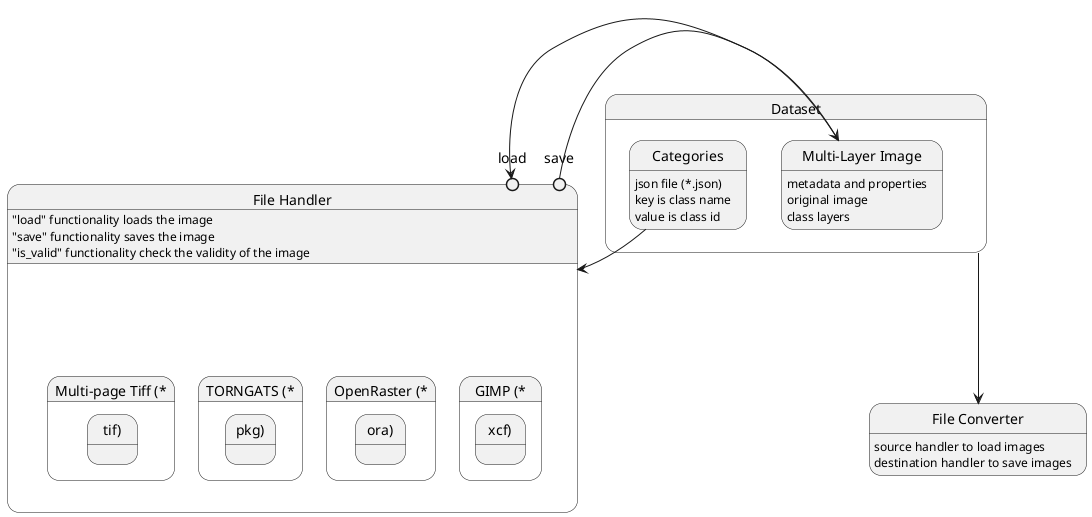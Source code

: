
@startuml Abstract Design

state Dataset {
    state "Multi-Layer Image" as data {
        data : metadata and properties
        data : original image
        data : class layers
    }
    state "Categories" as cats {
        cats : json file (*.json)
        cats : key is class name
        cats : value is class id
    }
}

state "File Handler" as handler {
    handler : "load" functionality loads the image
    handler : "save" functionality saves the image
    handler : "is_valid" functionality check the validity of the image

    state "GIMP (*.xcf)"
    state "OpenRaster (*.ora)"
    state "TORNGATS (*.pkg)"
    state "Multi-page Tiff (*.tif)"

    state load <<entryPoint>>
    state save <<entryPoint>>
}

data --> load
save -> data
cats --> handler

state "File Converter" as conv {
    conv : source handler to load images
    conv : destination handler to save images
}

Dataset --> conv

' state "Thermal Sequence Analysis" as tsa {
'     state "Continuous Thermal Sequence" as acts {
'     }
'     state "Discrete Thermal Sequence" as adts {
'         adts : Datasets are sampled using fixed time period
'     }
'     state "Regressed Thermal Sequence" as rts {
'         state "Polynomial Regression" as pr_rts
'         state "Step Functio" as sf_rts
'         state "Basis Function" as bf_rts
'         state "Spline Regression" as sr_rts
'         state "Smoothing Splines" as ss_rts
'         state "Local Regression" as lr_rts
'         state "Generalized Additive Models" as gam_rts
'         rts --[hidden]> pr_rts
'         rts --[hidden]> sf_rts
'         rts --[hidden]> bf_rts
'         ss_rts --[hidden]> sr_rts
'         rts --[hidden]> sr_rts
'     }
'     acts --> sequence <<exitPoint>>
'     adts --> sequence <<exitPoint>>
'     rts --> sequence <<exitPoint>>
' }

' Dataset --> acts
' Dataset --> adts
' Dataset --> rts


' state "Defect Assessment using Thermal Sequence" as dats {
'     state "PCA" as pca
'     state "PPT" as ppt
' }

' sequence --> pca
' sequence --> ppt

' state "Calculation of Metrics for Evaluation" as cme {
'     state data <<entryPoint>>
' }

' ppt --> data
' pca --> data
' cme -l-> [*]

@enduml
